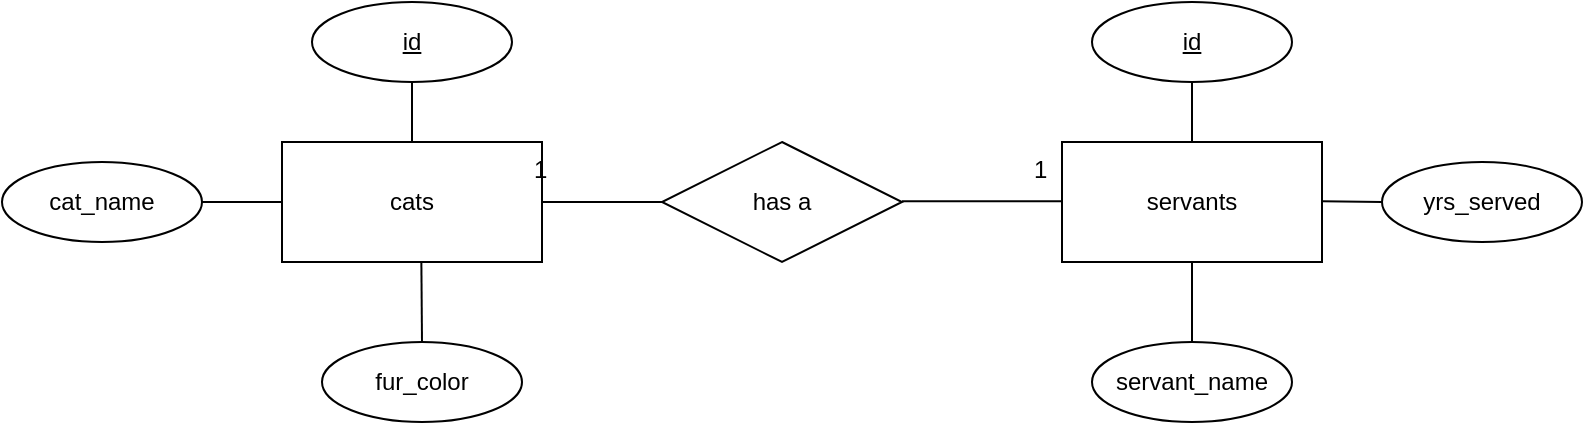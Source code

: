 <mxfile version="14.1.8" type="device"><diagram id="U4G4AVRbciSl0BfPGbBV" name="1:1"><mxGraphModel dx="1070" dy="680" grid="1" gridSize="10" guides="1" tooltips="1" connect="1" arrows="1" fold="1" page="1" pageScale="1" pageWidth="827" pageHeight="1169" math="0" shadow="0"><root><mxCell id="0"/><mxCell id="1" parent="0"/><mxCell id="oUqiU8azfIN3suriUWwn-1" value="cats" style="whiteSpace=wrap;html=1;align=center;" vertex="1" parent="1"><mxGeometry x="170" y="410" width="130" height="60" as="geometry"/></mxCell><mxCell id="oUqiU8azfIN3suriUWwn-3" value="&lt;u&gt;id&lt;/u&gt;" style="ellipse;whiteSpace=wrap;html=1;align=center;" vertex="1" parent="1"><mxGeometry x="185" y="340" width="100" height="40" as="geometry"/></mxCell><mxCell id="oUqiU8azfIN3suriUWwn-4" value="cat_name" style="ellipse;whiteSpace=wrap;html=1;align=center;" vertex="1" parent="1"><mxGeometry x="30" y="420" width="100" height="40" as="geometry"/></mxCell><mxCell id="oUqiU8azfIN3suriUWwn-5" value="fur_color" style="ellipse;whiteSpace=wrap;html=1;align=center;" vertex="1" parent="1"><mxGeometry x="190" y="510" width="100" height="40" as="geometry"/></mxCell><mxCell id="oUqiU8azfIN3suriUWwn-9" value="" style="endArrow=none;html=1;rounded=0;exitX=0.5;exitY=1;exitDx=0;exitDy=0;entryX=0.5;entryY=0;entryDx=0;entryDy=0;" edge="1" parent="1" source="oUqiU8azfIN3suriUWwn-3" target="oUqiU8azfIN3suriUWwn-1"><mxGeometry relative="1" as="geometry"><mxPoint x="470" y="500" as="sourcePoint"/><mxPoint x="630" y="500" as="targetPoint"/></mxGeometry></mxCell><mxCell id="oUqiU8azfIN3suriUWwn-10" value="" style="endArrow=none;html=1;rounded=0;exitX=0.536;exitY=0.994;exitDx=0;exitDy=0;entryX=0.5;entryY=0;entryDx=0;entryDy=0;exitPerimeter=0;" edge="1" parent="1" source="oUqiU8azfIN3suriUWwn-1" target="oUqiU8azfIN3suriUWwn-5"><mxGeometry relative="1" as="geometry"><mxPoint x="214.66" y="470" as="sourcePoint"/><mxPoint x="214.66" y="500" as="targetPoint"/></mxGeometry></mxCell><mxCell id="oUqiU8azfIN3suriUWwn-11" value="" style="endArrow=none;html=1;rounded=0;exitX=1;exitY=0.5;exitDx=0;exitDy=0;entryX=0;entryY=0.5;entryDx=0;entryDy=0;" edge="1" parent="1" source="oUqiU8azfIN3suriUWwn-4" target="oUqiU8azfIN3suriUWwn-1"><mxGeometry relative="1" as="geometry"><mxPoint x="224.66" y="480" as="sourcePoint"/><mxPoint x="225" y="520" as="targetPoint"/></mxGeometry></mxCell><mxCell id="oUqiU8azfIN3suriUWwn-12" value="servants" style="whiteSpace=wrap;html=1;align=center;" vertex="1" parent="1"><mxGeometry x="560" y="410" width="130" height="60" as="geometry"/></mxCell><mxCell id="oUqiU8azfIN3suriUWwn-13" value="&lt;u&gt;id&lt;/u&gt;" style="ellipse;whiteSpace=wrap;html=1;align=center;" vertex="1" parent="1"><mxGeometry x="575" y="340" width="100" height="40" as="geometry"/></mxCell><mxCell id="oUqiU8azfIN3suriUWwn-14" value="yrs_served" style="ellipse;whiteSpace=wrap;html=1;align=center;" vertex="1" parent="1"><mxGeometry x="720" y="420" width="100" height="40" as="geometry"/></mxCell><mxCell id="oUqiU8azfIN3suriUWwn-15" value="servant_name" style="ellipse;whiteSpace=wrap;html=1;align=center;" vertex="1" parent="1"><mxGeometry x="575" y="510" width="100" height="40" as="geometry"/></mxCell><mxCell id="oUqiU8azfIN3suriUWwn-16" value="" style="endArrow=none;html=1;rounded=0;exitX=0.5;exitY=1;exitDx=0;exitDy=0;entryX=0.5;entryY=0;entryDx=0;entryDy=0;" edge="1" source="oUqiU8azfIN3suriUWwn-13" target="oUqiU8azfIN3suriUWwn-12" parent="1"><mxGeometry relative="1" as="geometry"><mxPoint x="900" y="490" as="sourcePoint"/><mxPoint x="1060" y="490" as="targetPoint"/></mxGeometry></mxCell><mxCell id="oUqiU8azfIN3suriUWwn-17" value="" style="endArrow=none;html=1;rounded=0;exitX=0.5;exitY=1;exitDx=0;exitDy=0;entryX=0.5;entryY=0;entryDx=0;entryDy=0;" edge="1" target="oUqiU8azfIN3suriUWwn-15" parent="1" source="oUqiU8azfIN3suriUWwn-12"><mxGeometry relative="1" as="geometry"><mxPoint x="644.66" y="460" as="sourcePoint"/><mxPoint x="644.66" y="490" as="targetPoint"/></mxGeometry></mxCell><mxCell id="oUqiU8azfIN3suriUWwn-20" value="" style="endArrow=none;html=1;rounded=0;" edge="1" parent="1"><mxGeometry relative="1" as="geometry"><mxPoint x="690" y="439.66" as="sourcePoint"/><mxPoint x="720" y="440" as="targetPoint"/></mxGeometry></mxCell><mxCell id="oUqiU8azfIN3suriUWwn-21" value="has a" style="shape=rhombus;perimeter=rhombusPerimeter;whiteSpace=wrap;html=1;align=center;" vertex="1" parent="1"><mxGeometry x="360" y="410" width="120" height="60" as="geometry"/></mxCell><mxCell id="oUqiU8azfIN3suriUWwn-22" value="" style="endArrow=none;html=1;rounded=0;exitX=1;exitY=0.5;exitDx=0;exitDy=0;" edge="1" parent="1" source="oUqiU8azfIN3suriUWwn-1" target="oUqiU8azfIN3suriUWwn-21"><mxGeometry relative="1" as="geometry"><mxPoint x="390" y="500" as="sourcePoint"/><mxPoint x="550" y="500" as="targetPoint"/></mxGeometry></mxCell><mxCell id="oUqiU8azfIN3suriUWwn-23" value="" style="endArrow=none;html=1;rounded=0;exitX=1;exitY=0.5;exitDx=0;exitDy=0;" edge="1" parent="1"><mxGeometry relative="1" as="geometry"><mxPoint x="480" y="439.66" as="sourcePoint"/><mxPoint x="560" y="439.66" as="targetPoint"/></mxGeometry></mxCell><mxCell id="oUqiU8azfIN3suriUWwn-24" value="1" style="text;strokeColor=none;fillColor=none;spacingLeft=4;spacingRight=4;overflow=hidden;rotatable=0;points=[[0,0.5],[1,0.5]];portConstraint=eastwest;fontSize=12;" vertex="1" parent="1"><mxGeometry x="290" y="410" width="20" height="30" as="geometry"/></mxCell><mxCell id="oUqiU8azfIN3suriUWwn-25" value="1" style="text;strokeColor=none;fillColor=none;spacingLeft=4;spacingRight=4;overflow=hidden;rotatable=0;points=[[0,0.5],[1,0.5]];portConstraint=eastwest;fontSize=12;" vertex="1" parent="1"><mxGeometry x="540" y="410" width="20" height="30" as="geometry"/></mxCell></root></mxGraphModel></diagram></mxfile>